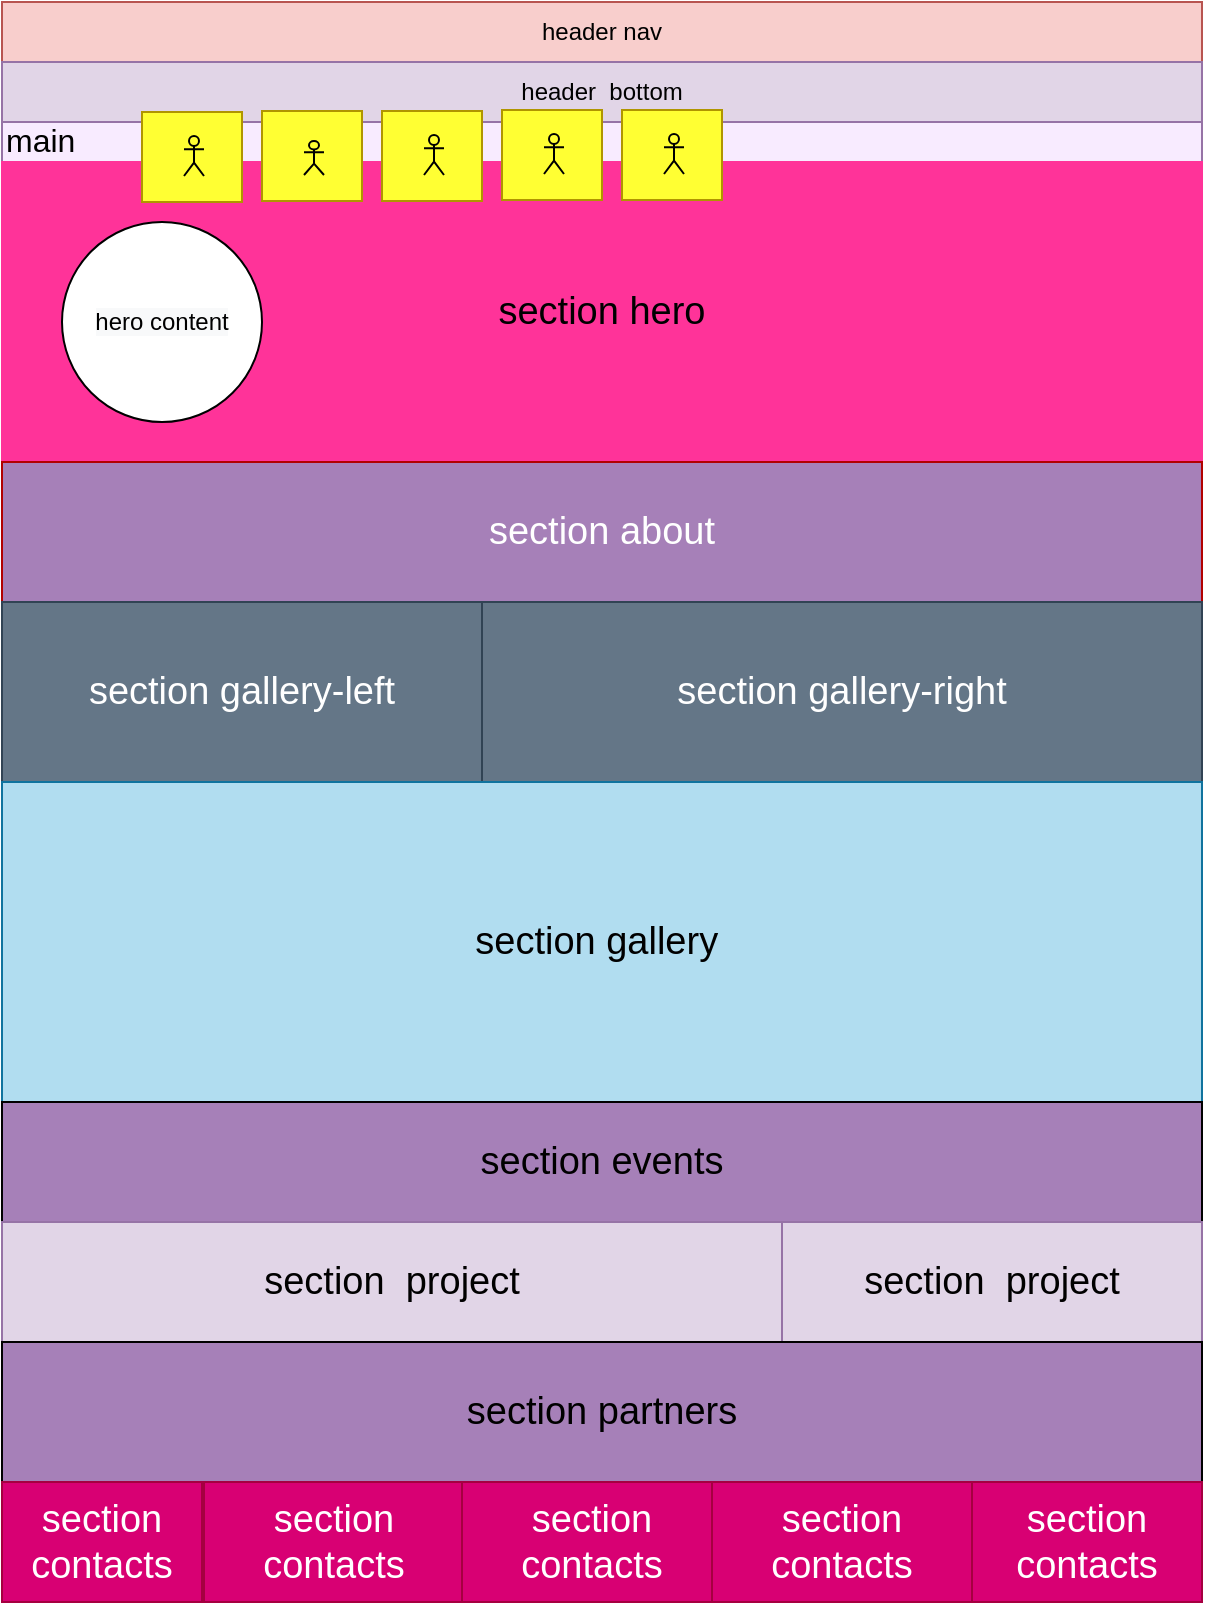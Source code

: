<mxfile version="18.1.1" type="github">
  <diagram id="uq2SqN55Rye5webqZwm4" name="Page-1">
    <mxGraphModel dx="1113" dy="799" grid="1" gridSize="10" guides="1" tooltips="1" connect="1" arrows="1" fold="1" page="1" pageScale="1" pageWidth="827" pageHeight="1169" math="0" shadow="0">
      <root>
        <mxCell id="0" />
        <mxCell id="1" parent="0" />
        <mxCell id="q0zf_KYt9hu8evr4kqVK-6" value="" style="edgeStyle=orthogonalEdgeStyle;rounded=0;orthogonalLoop=1;jettySize=auto;html=1;" edge="1" parent="1" source="q0zf_KYt9hu8evr4kqVK-4" target="jgTODyjwuIUs-US6e2MA-3">
          <mxGeometry relative="1" as="geometry" />
        </mxCell>
        <mxCell id="q0zf_KYt9hu8evr4kqVK-7" style="edgeStyle=orthogonalEdgeStyle;rounded=0;orthogonalLoop=1;jettySize=auto;html=1;exitX=0.5;exitY=1;exitDx=0;exitDy=0;entryX=0.5;entryY=0;entryDx=0;entryDy=0;fontSize=16;" edge="1" parent="1" source="q0zf_KYt9hu8evr4kqVK-4" target="jgTODyjwuIUs-US6e2MA-3">
          <mxGeometry relative="1" as="geometry" />
        </mxCell>
        <mxCell id="q0zf_KYt9hu8evr4kqVK-8" style="edgeStyle=orthogonalEdgeStyle;rounded=0;orthogonalLoop=1;jettySize=auto;html=1;exitX=0.5;exitY=1;exitDx=0;exitDy=0;fontSize=16;" edge="1" parent="1" source="q0zf_KYt9hu8evr4kqVK-4">
          <mxGeometry relative="1" as="geometry">
            <mxPoint x="420.333" y="140" as="targetPoint" />
          </mxGeometry>
        </mxCell>
        <mxCell id="q0zf_KYt9hu8evr4kqVK-11" value="" style="edgeStyle=orthogonalEdgeStyle;rounded=0;orthogonalLoop=1;jettySize=auto;html=1;fontSize=19;" edge="1" parent="1" source="q0zf_KYt9hu8evr4kqVK-4" target="jgTODyjwuIUs-US6e2MA-3">
          <mxGeometry relative="1" as="geometry" />
        </mxCell>
        <mxCell id="q0zf_KYt9hu8evr4kqVK-4" value="&lt;sup style=&quot;line-height: 1.6;&quot;&gt;&lt;font style=&quot;font-size: 16px;&quot;&gt;main&lt;/font&gt;&lt;/sup&gt;" style="rounded=0;whiteSpace=wrap;html=1;fillColor=#F8EBFF;strokeColor=#9673a6;align=left;" vertex="1" parent="1">
          <mxGeometry x="120" y="110" width="600" height="20" as="geometry" />
        </mxCell>
        <mxCell id="jgTODyjwuIUs-US6e2MA-1" value="header nav" style="rounded=0;whiteSpace=wrap;html=1;fillColor=#f8cecc;strokeColor=#b85450;" parent="1" vertex="1">
          <mxGeometry x="120" y="50" width="600" height="30" as="geometry" />
        </mxCell>
        <mxCell id="jgTODyjwuIUs-US6e2MA-2" value="header &amp;nbsp;bottom" style="rounded=0;whiteSpace=wrap;html=1;fillColor=#e1d5e7;strokeColor=#9673a6;" parent="1" vertex="1">
          <mxGeometry x="120" y="80" width="600" height="30" as="geometry" />
        </mxCell>
        <mxCell id="jgTODyjwuIUs-US6e2MA-3" value="&lt;font style=&quot;font-size: 19px;&quot;&gt;section hero&lt;/font&gt;" style="rounded=0;whiteSpace=wrap;html=1;fillColor=#FF3399;strokeColor=#FF3399;" parent="1" vertex="1">
          <mxGeometry x="120" y="130" width="600" height="150" as="geometry" />
        </mxCell>
        <mxCell id="q0zf_KYt9hu8evr4kqVK-1" value="&lt;span style=&quot;caret-color: rgb(0, 0, 0); color: rgb(0, 0, 0); font-family: Helvetica; font-size: 12px; font-style: normal; font-variant-caps: normal; font-weight: normal; letter-spacing: normal; text-align: center; text-indent: 0px; text-transform: none; word-spacing: 0px; -webkit-text-stroke-width: 0px; background-color: rgb(248, 249, 250); text-decoration: none; float: none; display: inline !important;&quot;&gt;hero content&lt;/span&gt;" style="ellipse;whiteSpace=wrap;html=1;aspect=fixed;" vertex="1" parent="1">
          <mxGeometry x="150" y="160" width="100" height="100" as="geometry" />
        </mxCell>
        <mxCell id="q0zf_KYt9hu8evr4kqVK-9" value="" style="rounded=0;whiteSpace=wrap;html=1;fontSize=19;fillColor=#FFFF33;fontColor=#000000;strokeColor=#B09500;" vertex="1" parent="1">
          <mxGeometry x="190" y="105" width="50" height="45" as="geometry" />
        </mxCell>
        <mxCell id="q0zf_KYt9hu8evr4kqVK-12" value="" style="shape=umlActor;verticalLabelPosition=bottom;verticalAlign=top;html=1;outlineConnect=0;fontSize=19;fillColor=#FFFF33;" vertex="1" parent="1">
          <mxGeometry x="211" y="117" width="10" height="20" as="geometry" />
        </mxCell>
        <mxCell id="q0zf_KYt9hu8evr4kqVK-19" value="" style="rounded=0;whiteSpace=wrap;html=1;fontSize=19;fillColor=#FFFF33;fontColor=#000000;strokeColor=#B09500;" vertex="1" parent="1">
          <mxGeometry x="250" y="104.5" width="50" height="45" as="geometry" />
        </mxCell>
        <mxCell id="q0zf_KYt9hu8evr4kqVK-20" value="" style="shape=umlActor;verticalLabelPosition=bottom;verticalAlign=top;html=1;outlineConnect=0;fontSize=19;fillColor=#FFFF33;" vertex="1" parent="1">
          <mxGeometry x="271" y="119.5" width="10" height="17" as="geometry" />
        </mxCell>
        <mxCell id="q0zf_KYt9hu8evr4kqVK-21" value="" style="rounded=0;whiteSpace=wrap;html=1;fontSize=19;fillColor=#FFFF33;fontColor=#000000;strokeColor=#B09500;" vertex="1" parent="1">
          <mxGeometry x="310" y="104.5" width="50" height="45" as="geometry" />
        </mxCell>
        <mxCell id="q0zf_KYt9hu8evr4kqVK-22" value="" style="shape=umlActor;verticalLabelPosition=bottom;verticalAlign=top;html=1;outlineConnect=0;fontSize=19;fillColor=#FFFF33;" vertex="1" parent="1">
          <mxGeometry x="331" y="116.5" width="10" height="20" as="geometry" />
        </mxCell>
        <mxCell id="q0zf_KYt9hu8evr4kqVK-23" value="" style="rounded=0;whiteSpace=wrap;html=1;fontSize=19;fillColor=#FFFF33;fontColor=#000000;strokeColor=#B09500;" vertex="1" parent="1">
          <mxGeometry x="370" y="104" width="50" height="45" as="geometry" />
        </mxCell>
        <mxCell id="q0zf_KYt9hu8evr4kqVK-24" value="" style="shape=umlActor;verticalLabelPosition=bottom;verticalAlign=top;html=1;outlineConnect=0;fontSize=19;fillColor=#FFFF33;" vertex="1" parent="1">
          <mxGeometry x="391" y="116" width="10" height="20" as="geometry" />
        </mxCell>
        <mxCell id="q0zf_KYt9hu8evr4kqVK-25" value="" style="rounded=0;whiteSpace=wrap;html=1;fontSize=19;fillColor=#FFFF33;fontColor=#000000;strokeColor=#B09500;" vertex="1" parent="1">
          <mxGeometry x="430" y="104" width="50" height="45" as="geometry" />
        </mxCell>
        <mxCell id="q0zf_KYt9hu8evr4kqVK-26" value="" style="shape=umlActor;verticalLabelPosition=bottom;verticalAlign=top;html=1;outlineConnect=0;fontSize=19;fillColor=#FFFF33;" vertex="1" parent="1">
          <mxGeometry x="451" y="116" width="10" height="20" as="geometry" />
        </mxCell>
        <mxCell id="q0zf_KYt9hu8evr4kqVK-27" value="&lt;span style=&quot;&quot;&gt;section about&lt;/span&gt;" style="rounded=0;whiteSpace=wrap;html=1;fontSize=19;fillColor=#A680B8;fontColor=#ffffff;strokeColor=#B20000;" vertex="1" parent="1">
          <mxGeometry x="120" y="280" width="600" height="70" as="geometry" />
        </mxCell>
        <mxCell id="q0zf_KYt9hu8evr4kqVK-28" value="&lt;span style=&quot;&quot;&gt;section gallery-left&lt;/span&gt;" style="rounded=0;whiteSpace=wrap;html=1;fontSize=19;fillColor=#647687;fontColor=#ffffff;strokeColor=#314354;" vertex="1" parent="1">
          <mxGeometry x="120" y="350" width="240" height="90" as="geometry" />
        </mxCell>
        <mxCell id="q0zf_KYt9hu8evr4kqVK-29" value="&lt;span style=&quot;&quot;&gt;section gallery-right&lt;/span&gt;" style="rounded=0;whiteSpace=wrap;html=1;fontSize=19;fillColor=#647687;fontColor=#ffffff;strokeColor=#314354;" vertex="1" parent="1">
          <mxGeometry x="360" y="350" width="360" height="90" as="geometry" />
        </mxCell>
        <mxCell id="q0zf_KYt9hu8evr4kqVK-30" value="section gallery&amp;nbsp;" style="rounded=0;whiteSpace=wrap;html=1;fontSize=19;fillColor=#b1ddf0;strokeColor=#10739e;" vertex="1" parent="1">
          <mxGeometry x="120" y="440" width="600" height="160" as="geometry" />
        </mxCell>
        <mxCell id="q0zf_KYt9hu8evr4kqVK-31" value="&lt;span style=&quot;&quot;&gt;section events&lt;/span&gt;" style="rounded=0;whiteSpace=wrap;html=1;fontSize=19;fillColor=#A680B8;" vertex="1" parent="1">
          <mxGeometry x="120" y="600" width="600" height="60" as="geometry" />
        </mxCell>
        <mxCell id="q0zf_KYt9hu8evr4kqVK-32" value="&lt;span style=&quot;&quot;&gt;section &amp;nbsp;project&lt;/span&gt;" style="rounded=0;whiteSpace=wrap;html=1;fontSize=19;fillColor=#e1d5e7;strokeColor=#9673a6;" vertex="1" parent="1">
          <mxGeometry x="120" y="660" width="390" height="60" as="geometry" />
        </mxCell>
        <mxCell id="q0zf_KYt9hu8evr4kqVK-33" value="&lt;span style=&quot;&quot;&gt;section &amp;nbsp;project&lt;/span&gt;" style="rounded=0;whiteSpace=wrap;html=1;fontSize=19;fillColor=#e1d5e7;strokeColor=#9673a6;" vertex="1" parent="1">
          <mxGeometry x="510" y="660" width="210" height="60" as="geometry" />
        </mxCell>
        <mxCell id="q0zf_KYt9hu8evr4kqVK-35" value="section partners" style="rounded=0;whiteSpace=wrap;html=1;fontSize=19;fillColor=#A680B8;" vertex="1" parent="1">
          <mxGeometry x="120" y="720" width="600" height="70" as="geometry" />
        </mxCell>
        <mxCell id="q0zf_KYt9hu8evr4kqVK-36" value="section contacts" style="rounded=0;whiteSpace=wrap;html=1;fontSize=19;fillColor=#d80073;fontColor=#ffffff;strokeColor=#A50040;" vertex="1" parent="1">
          <mxGeometry x="120" y="790" width="100" height="60" as="geometry" />
        </mxCell>
        <mxCell id="q0zf_KYt9hu8evr4kqVK-37" value="section contacts" style="rounded=0;whiteSpace=wrap;html=1;fontSize=19;fillColor=#d80073;fontColor=#ffffff;strokeColor=#A50040;" vertex="1" parent="1">
          <mxGeometry x="221" y="790" width="130" height="60" as="geometry" />
        </mxCell>
        <mxCell id="q0zf_KYt9hu8evr4kqVK-38" value="section contacts" style="rounded=0;whiteSpace=wrap;html=1;fontSize=19;fillColor=#d80073;fontColor=#ffffff;strokeColor=#A50040;" vertex="1" parent="1">
          <mxGeometry x="350" y="790" width="130" height="60" as="geometry" />
        </mxCell>
        <mxCell id="q0zf_KYt9hu8evr4kqVK-39" value="section contacts" style="rounded=0;whiteSpace=wrap;html=1;fontSize=19;fillColor=#d80073;fontColor=#ffffff;strokeColor=#A50040;" vertex="1" parent="1">
          <mxGeometry x="475" y="790" width="130" height="60" as="geometry" />
        </mxCell>
        <mxCell id="q0zf_KYt9hu8evr4kqVK-40" value="section contacts" style="rounded=0;whiteSpace=wrap;html=1;fontSize=19;fillColor=#d80073;fontColor=#ffffff;strokeColor=#A50040;" vertex="1" parent="1">
          <mxGeometry x="605" y="790" width="115" height="60" as="geometry" />
        </mxCell>
      </root>
    </mxGraphModel>
  </diagram>
</mxfile>
